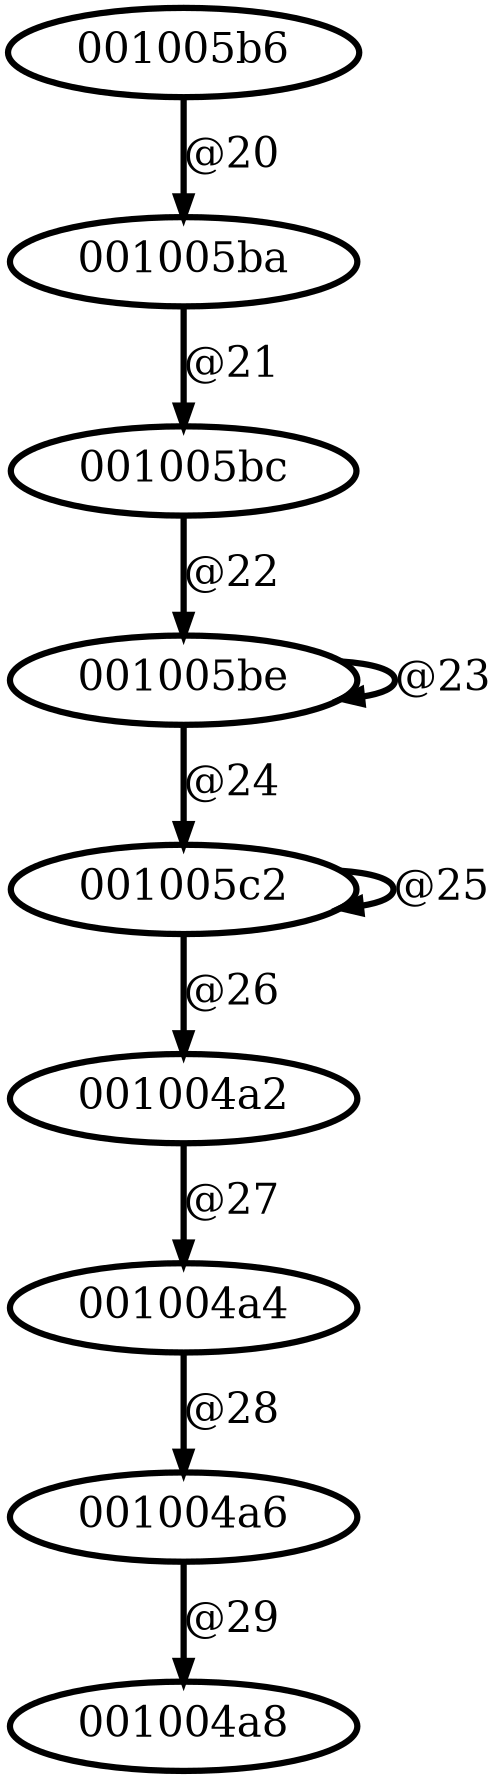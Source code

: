digraph G {
        node [style=rounded, penwidth=3, fontsize=20, shape=oval];
        "001005b6" -> "001005ba" [label="@20", color=black,arrowsize=1,style=bold,penwidth=3,fontsize=20];
"001005ba" -> "001005bc" [label="@21", color=black,arrowsize=1,style=bold,penwidth=3,fontsize=20];
"001005bc" -> "001005be" [label="@22", color=black,arrowsize=1,style=bold,penwidth=3,fontsize=20];
"001005be" -> "001005be" [label="@23", color=black,arrowsize=1,style=bold,penwidth=3,fontsize=20];
"001005be" -> "001005c2" [label="@24", color=black,arrowsize=1,style=bold,penwidth=3,fontsize=20];
"001005c2" -> "001005c2" [label="@25", color=black,arrowsize=1,style=bold,penwidth=3,fontsize=20];
"001005c2" -> "001004a2" [label="@26", color=black,arrowsize=1,style=bold,penwidth=3,fontsize=20];
"001004a2" -> "001004a4" [label="@27", color=black,arrowsize=1,style=bold,penwidth=3,fontsize=20];
"001004a4" -> "001004a6" [label="@28", color=black,arrowsize=1,style=bold,penwidth=3,fontsize=20];
"001004a6" -> "001004a8" [label="@29", color=black,arrowsize=1,style=bold,penwidth=3,fontsize=20];
}
